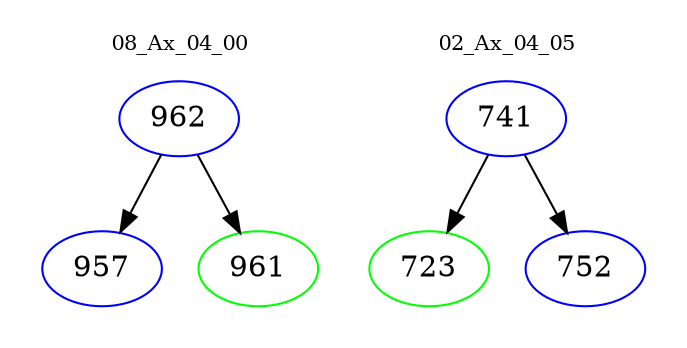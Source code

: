 digraph{
subgraph cluster_0 {
color = white
label = "08_Ax_04_00";
fontsize=10;
T0_962 [label="962", color="blue"]
T0_962 -> T0_957 [color="black"]
T0_957 [label="957", color="blue"]
T0_962 -> T0_961 [color="black"]
T0_961 [label="961", color="green"]
}
subgraph cluster_1 {
color = white
label = "02_Ax_04_05";
fontsize=10;
T1_741 [label="741", color="blue"]
T1_741 -> T1_723 [color="black"]
T1_723 [label="723", color="green"]
T1_741 -> T1_752 [color="black"]
T1_752 [label="752", color="blue"]
}
}
